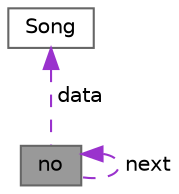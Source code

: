 digraph "no"
{
 // LATEX_PDF_SIZE
  bgcolor="transparent";
  edge [fontname=Helvetica,fontsize=10,labelfontname=Helvetica,labelfontsize=10];
  node [fontname=Helvetica,fontsize=10,shape=box,height=0.2,width=0.4];
  Node1 [label="no",height=0.2,width=0.4,color="gray40", fillcolor="grey60", style="filled", fontcolor="black",tooltip=" "];
  Node2 -> Node1 [dir="back",color="darkorchid3",style="dashed",label=" data" ];
  Node2 [label="Song",height=0.2,width=0.4,color="gray40", fillcolor="white", style="filled",URL="$class_song.html",tooltip=" "];
  Node1 -> Node1 [dir="back",color="darkorchid3",style="dashed",label=" next" ];
}
